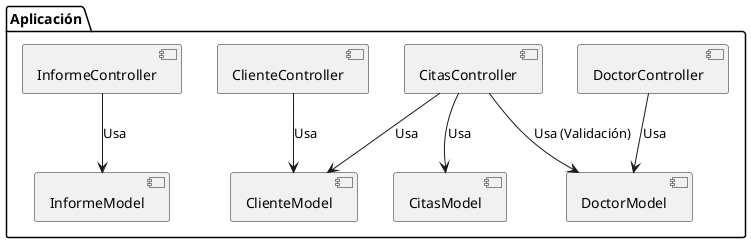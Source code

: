 @startuml

package "Aplicación" {
    [DoctorController]
    [ClienteController]
    [CitasController]
    [InformeController]

    [DoctorModel]
    [ClienteModel]
    [CitasModel]
    [InformeModel]

    [DoctorController] --> [DoctorModel] : Usa
    [CitasController] --> [DoctorModel] : Usa (Validación)
    [ClienteController] --> [ClienteModel] : Usa
    [CitasController] --> [ClienteModel] : Usa
    [CitasController] --> [CitasModel] : Usa
    [InformeController] --> [InformeModel] : Usa
}

@enduml

